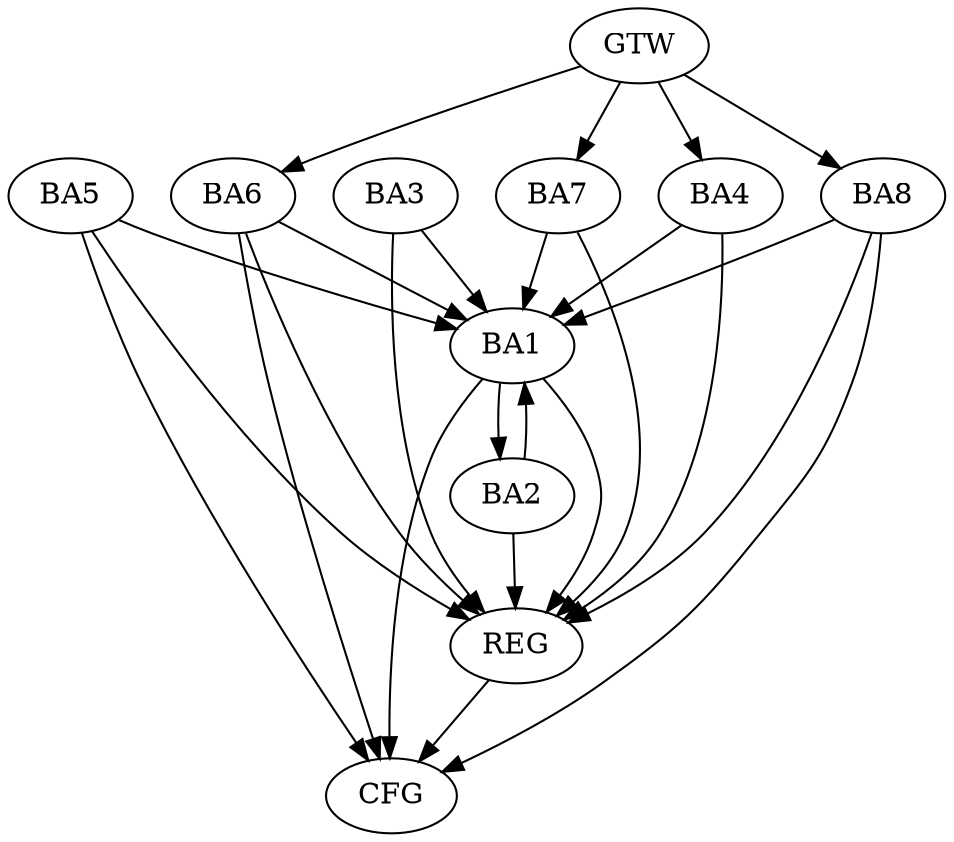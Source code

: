 strict digraph G {
  BA1 [ label="BA1" ];
  BA2 [ label="BA2" ];
  BA3 [ label="BA3" ];
  BA4 [ label="BA4" ];
  BA5 [ label="BA5" ];
  BA6 [ label="BA6" ];
  BA7 [ label="BA7" ];
  BA8 [ label="BA8" ];
  GTW [ label="GTW" ];
  REG [ label="REG" ];
  CFG [ label="CFG" ];
  BA1 -> BA2;
  BA2 -> BA1;
  BA3 -> BA1;
  BA6 -> BA1;
  GTW -> BA4;
  GTW -> BA6;
  GTW -> BA7;
  GTW -> BA8;
  BA1 -> REG;
  BA2 -> REG;
  BA3 -> REG;
  BA4 -> REG;
  BA5 -> REG;
  BA6 -> REG;
  BA7 -> REG;
  BA8 -> REG;
  BA8 -> CFG;
  BA1 -> CFG;
  BA5 -> CFG;
  BA6 -> CFG;
  REG -> CFG;
  BA4 -> BA1;
  BA8 -> BA1;
  BA7 -> BA1;
  BA5 -> BA1;
}
